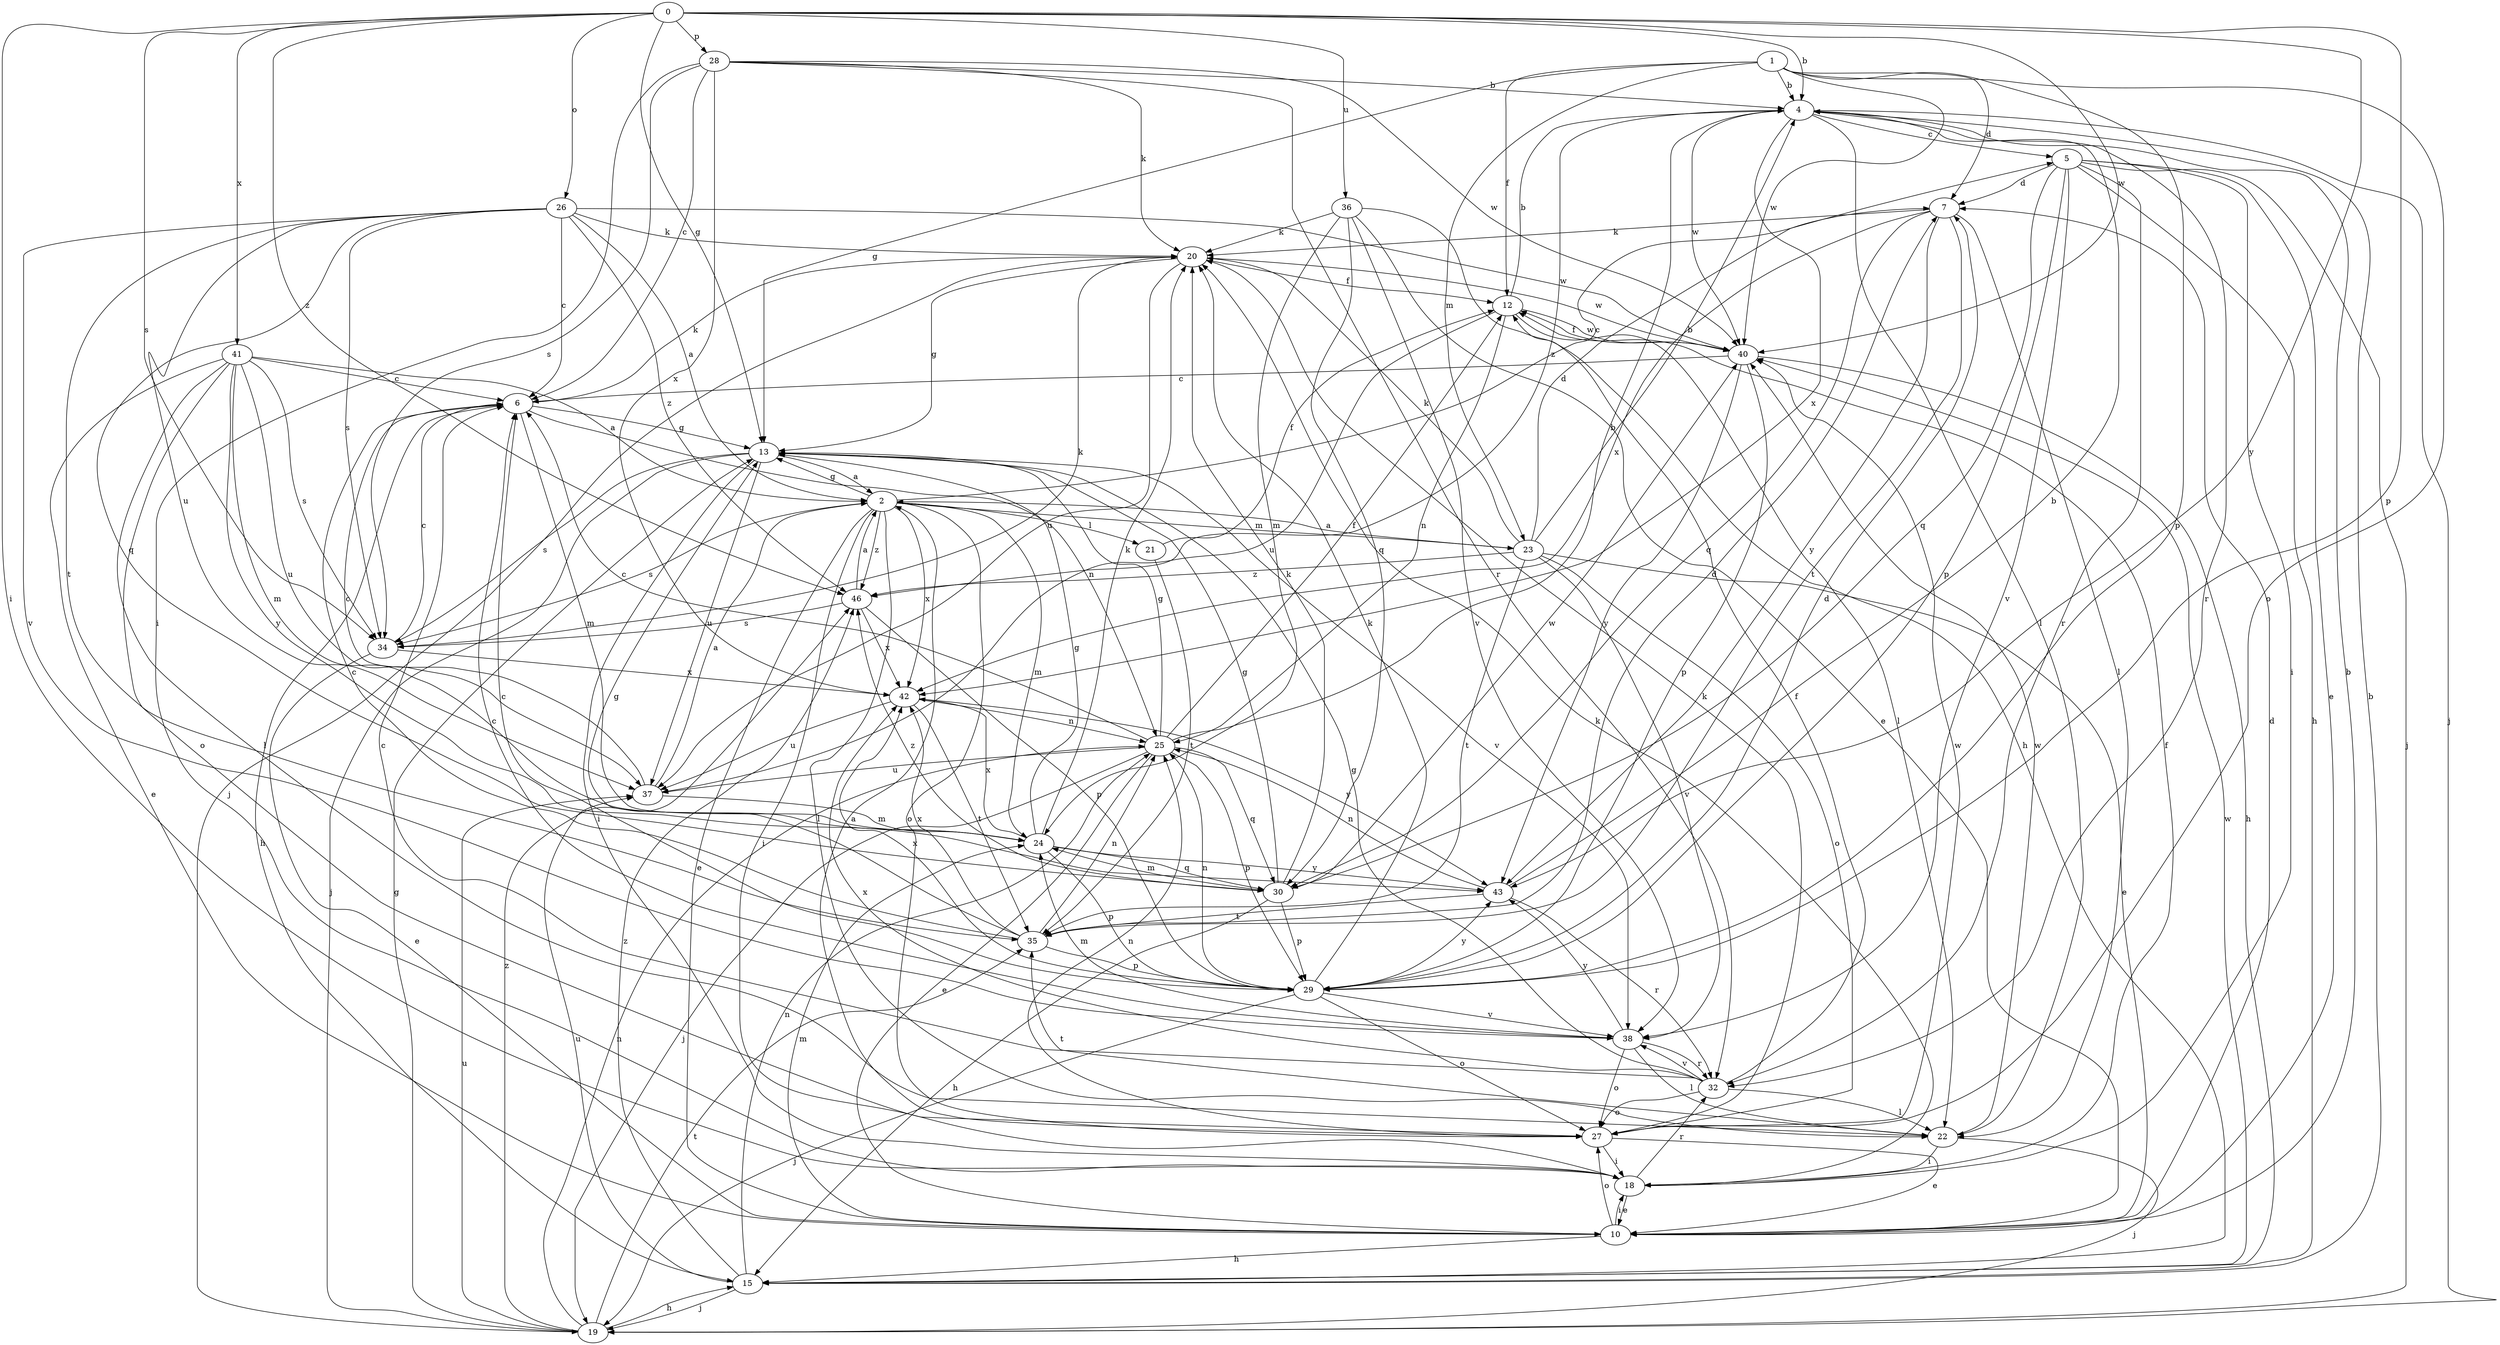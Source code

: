 strict digraph  {
0;
1;
2;
4;
5;
6;
7;
10;
12;
13;
15;
18;
19;
20;
21;
22;
23;
24;
25;
26;
27;
28;
29;
30;
32;
34;
35;
36;
37;
38;
40;
41;
42;
43;
46;
0 -> 4  [label=b];
0 -> 13  [label=g];
0 -> 18  [label=i];
0 -> 26  [label=o];
0 -> 28  [label=p];
0 -> 29  [label=p];
0 -> 34  [label=s];
0 -> 36  [label=u];
0 -> 40  [label=w];
0 -> 41  [label=x];
0 -> 43  [label=y];
0 -> 46  [label=z];
1 -> 4  [label=b];
1 -> 7  [label=d];
1 -> 12  [label=f];
1 -> 13  [label=g];
1 -> 23  [label=m];
1 -> 27  [label=o];
1 -> 29  [label=p];
1 -> 40  [label=w];
2 -> 5  [label=c];
2 -> 10  [label=e];
2 -> 13  [label=g];
2 -> 18  [label=i];
2 -> 21  [label=l];
2 -> 22  [label=l];
2 -> 23  [label=m];
2 -> 24  [label=m];
2 -> 27  [label=o];
2 -> 34  [label=s];
2 -> 42  [label=x];
2 -> 46  [label=z];
4 -> 5  [label=c];
4 -> 19  [label=j];
4 -> 22  [label=l];
4 -> 32  [label=r];
4 -> 40  [label=w];
4 -> 42  [label=x];
4 -> 46  [label=z];
5 -> 7  [label=d];
5 -> 10  [label=e];
5 -> 15  [label=h];
5 -> 18  [label=i];
5 -> 19  [label=j];
5 -> 29  [label=p];
5 -> 30  [label=q];
5 -> 32  [label=r];
5 -> 38  [label=v];
6 -> 13  [label=g];
6 -> 15  [label=h];
6 -> 20  [label=k];
6 -> 24  [label=m];
6 -> 25  [label=n];
7 -> 20  [label=k];
7 -> 22  [label=l];
7 -> 30  [label=q];
7 -> 35  [label=t];
7 -> 42  [label=x];
7 -> 43  [label=y];
10 -> 4  [label=b];
10 -> 7  [label=d];
10 -> 15  [label=h];
10 -> 18  [label=i];
10 -> 24  [label=m];
10 -> 27  [label=o];
12 -> 4  [label=b];
12 -> 22  [label=l];
12 -> 25  [label=n];
12 -> 37  [label=u];
12 -> 40  [label=w];
13 -> 2  [label=a];
13 -> 18  [label=i];
13 -> 19  [label=j];
13 -> 34  [label=s];
13 -> 37  [label=u];
13 -> 38  [label=v];
15 -> 4  [label=b];
15 -> 19  [label=j];
15 -> 25  [label=n];
15 -> 37  [label=u];
15 -> 40  [label=w];
15 -> 46  [label=z];
18 -> 10  [label=e];
18 -> 12  [label=f];
18 -> 20  [label=k];
18 -> 32  [label=r];
19 -> 13  [label=g];
19 -> 15  [label=h];
19 -> 25  [label=n];
19 -> 35  [label=t];
19 -> 37  [label=u];
19 -> 46  [label=z];
20 -> 12  [label=f];
20 -> 13  [label=g];
20 -> 19  [label=j];
20 -> 37  [label=u];
20 -> 40  [label=w];
21 -> 12  [label=f];
21 -> 35  [label=t];
22 -> 18  [label=i];
22 -> 19  [label=j];
22 -> 35  [label=t];
22 -> 40  [label=w];
23 -> 2  [label=a];
23 -> 4  [label=b];
23 -> 7  [label=d];
23 -> 10  [label=e];
23 -> 20  [label=k];
23 -> 27  [label=o];
23 -> 35  [label=t];
23 -> 38  [label=v];
23 -> 46  [label=z];
24 -> 13  [label=g];
24 -> 20  [label=k];
24 -> 29  [label=p];
24 -> 30  [label=q];
24 -> 42  [label=x];
24 -> 43  [label=y];
25 -> 4  [label=b];
25 -> 6  [label=c];
25 -> 10  [label=e];
25 -> 12  [label=f];
25 -> 13  [label=g];
25 -> 19  [label=j];
25 -> 29  [label=p];
25 -> 30  [label=q];
25 -> 37  [label=u];
26 -> 2  [label=a];
26 -> 6  [label=c];
26 -> 20  [label=k];
26 -> 30  [label=q];
26 -> 34  [label=s];
26 -> 35  [label=t];
26 -> 37  [label=u];
26 -> 38  [label=v];
26 -> 40  [label=w];
26 -> 46  [label=z];
27 -> 2  [label=a];
27 -> 10  [label=e];
27 -> 18  [label=i];
27 -> 20  [label=k];
27 -> 25  [label=n];
27 -> 40  [label=w];
28 -> 4  [label=b];
28 -> 6  [label=c];
28 -> 18  [label=i];
28 -> 20  [label=k];
28 -> 32  [label=r];
28 -> 34  [label=s];
28 -> 40  [label=w];
28 -> 42  [label=x];
29 -> 6  [label=c];
29 -> 7  [label=d];
29 -> 19  [label=j];
29 -> 20  [label=k];
29 -> 25  [label=n];
29 -> 27  [label=o];
29 -> 38  [label=v];
29 -> 42  [label=x];
29 -> 43  [label=y];
30 -> 13  [label=g];
30 -> 15  [label=h];
30 -> 20  [label=k];
30 -> 24  [label=m];
30 -> 29  [label=p];
30 -> 40  [label=w];
30 -> 46  [label=z];
32 -> 6  [label=c];
32 -> 12  [label=f];
32 -> 13  [label=g];
32 -> 22  [label=l];
32 -> 27  [label=o];
32 -> 38  [label=v];
32 -> 42  [label=x];
34 -> 6  [label=c];
34 -> 10  [label=e];
34 -> 20  [label=k];
34 -> 42  [label=x];
35 -> 6  [label=c];
35 -> 7  [label=d];
35 -> 13  [label=g];
35 -> 25  [label=n];
35 -> 29  [label=p];
35 -> 42  [label=x];
36 -> 10  [label=e];
36 -> 15  [label=h];
36 -> 20  [label=k];
36 -> 24  [label=m];
36 -> 30  [label=q];
36 -> 38  [label=v];
37 -> 2  [label=a];
37 -> 6  [label=c];
37 -> 24  [label=m];
38 -> 6  [label=c];
38 -> 22  [label=l];
38 -> 24  [label=m];
38 -> 27  [label=o];
38 -> 32  [label=r];
38 -> 43  [label=y];
40 -> 6  [label=c];
40 -> 12  [label=f];
40 -> 15  [label=h];
40 -> 29  [label=p];
40 -> 43  [label=y];
41 -> 2  [label=a];
41 -> 6  [label=c];
41 -> 10  [label=e];
41 -> 22  [label=l];
41 -> 24  [label=m];
41 -> 27  [label=o];
41 -> 34  [label=s];
41 -> 37  [label=u];
41 -> 43  [label=y];
42 -> 25  [label=n];
42 -> 35  [label=t];
42 -> 37  [label=u];
42 -> 43  [label=y];
43 -> 4  [label=b];
43 -> 25  [label=n];
43 -> 32  [label=r];
43 -> 35  [label=t];
46 -> 2  [label=a];
46 -> 29  [label=p];
46 -> 34  [label=s];
46 -> 42  [label=x];
}
